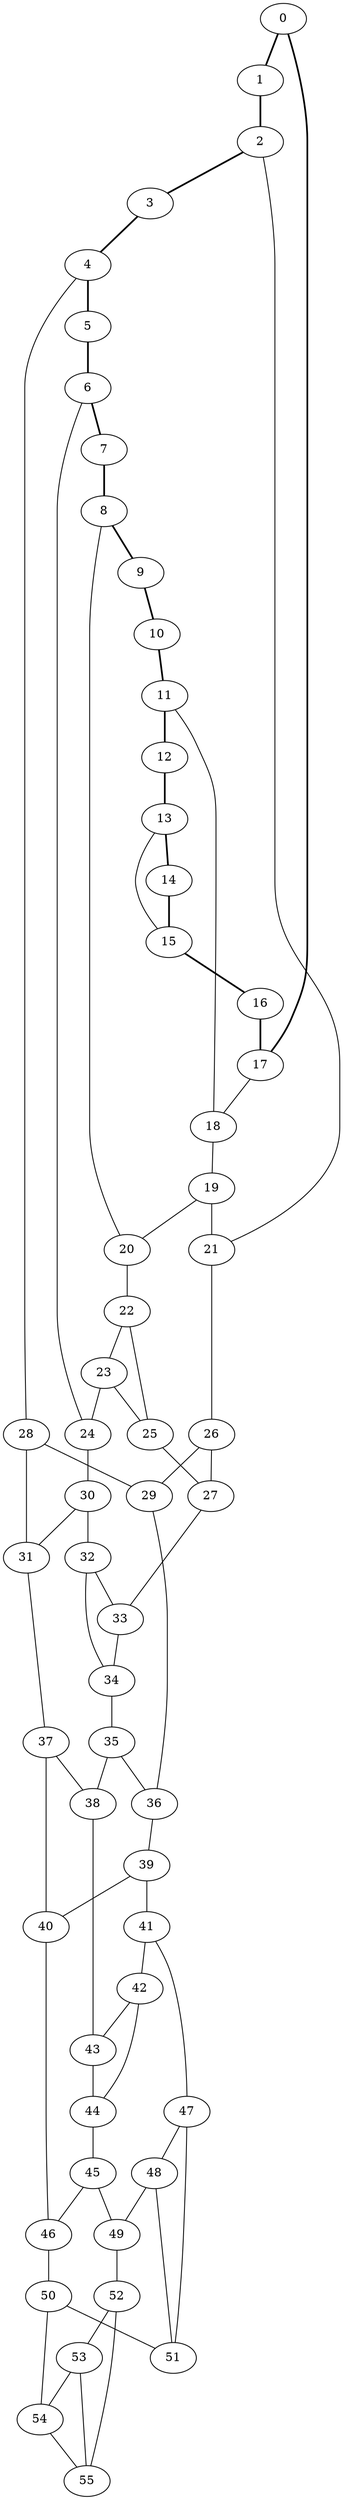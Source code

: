 //Inside of this graph isn't 3-connected
graph G {
0 [ pos = " 11.50,0.00!" ];
0 -- 1[style=bold];
0 -- 17[style=bold];
1 [ pos = " 10.81,3.93!" ];
1 -- 2[style=bold];
2 [ pos = " 8.81,7.39!" ];
2 -- 3[style=bold];
2 -- 21;
3 [ pos = " 5.75,9.96!" ];
3 -- 4[style=bold];
4 [ pos = " 2.00,11.33!" ];
4 -- 5[style=bold];
4 -- 28;
5 [ pos = " -2.00,11.33!" ];
5 -- 6[style=bold];
6 [ pos = " -5.75,9.96!" ];
6 -- 7[style=bold];
6 -- 24;
7 [ pos = " -8.81,7.39!" ];
7 -- 8[style=bold];
8 [ pos = " -10.81,3.93!" ];
8 -- 9[style=bold];
8 -- 20;
9 [ pos = " -11.50,0.00!" ];
9 -- 10[style=bold];
10 [ pos = " -10.81,-3.93!" ];
10 -- 11[style=bold];
11 [ pos = " -8.81,-7.39!" ];
11 -- 12[style=bold];
11 -- 18;
12 [ pos = " -5.75,-9.96!" ];
12 -- 13[style=bold];
13 [ pos = " -2.00,-11.33!" ];
13 -- 14[style=bold];
13 -- 15;
14 [ pos = " 2.00,-11.33!" ];
14 -- 15[style=bold];
15 [ pos = " 5.75,-9.96!" ];
15 -- 16[style=bold];
16 [ pos = " 8.81,-7.39!" ];
16 -- 17[style=bold];
17 [ pos = " 10.81,-3.93!" ];
17 -- 18;
18 -- 19;
19 -- 20;
19 -- 21;
20 -- 22;
21 -- 26;
22 -- 23;
22 -- 25;
23 -- 24;
23 -- 25;
24 -- 30;
25 -- 27;
26 -- 27;
26 -- 29;
27 -- 33;
28 -- 29;
28 -- 31;
29 -- 36;
30 -- 31;
30 -- 32;
31 -- 37;
32 -- 33;
32 -- 34;
33 -- 34;
34 -- 35;
35 -- 36;
35 -- 38;
36 -- 39;
37 -- 38;
37 -- 40;
38 -- 43;
39 -- 40;
39 -- 41;
40 -- 46;
41 -- 42;
41 -- 47;
42 -- 43;
42 -- 44;
43 -- 44;
44 -- 45;
45 -- 46;
45 -- 49;
46 -- 50;
47 -- 48;
47 -- 51;
48 -- 49;
48 -- 51;
49 -- 52;
50 -- 51;
50 -- 54;
52 -- 53;
52 -- 55;
53 -- 54;
53 -- 55;
54 -- 55;
}
